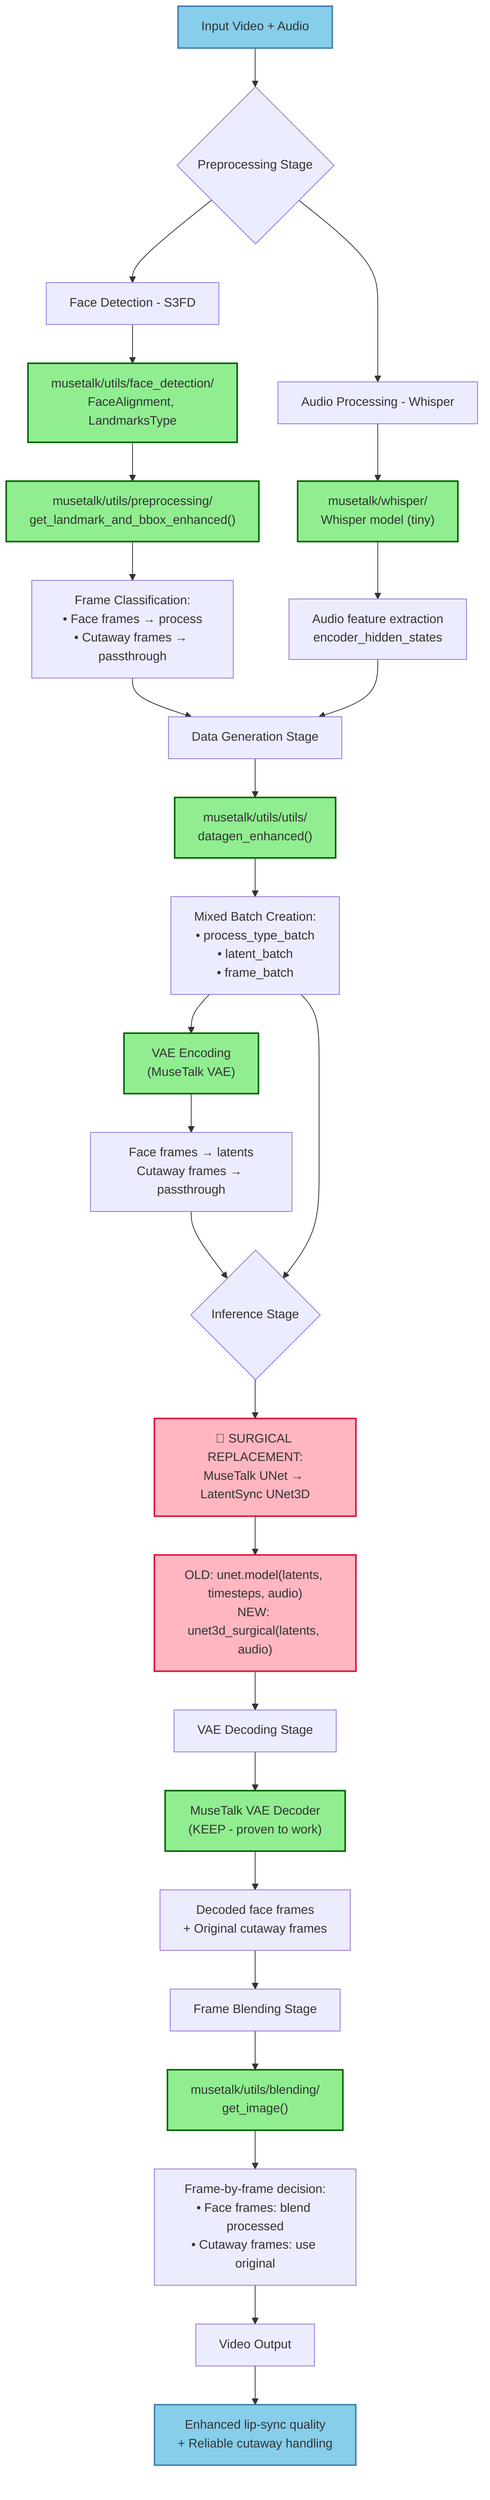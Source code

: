graph TD
    %% INPUT STAGE
    A[Input Video + Audio] --> B{Preprocessing Stage}
    
    %% PREPROCESSING - MUSETALK (KEEP ALL)
    B --> C[Face Detection - S3FD]
    B --> D[Audio Processing - Whisper]
    
    %% Face Detection Flow
    C --> C1["musetalk/utils/face_detection/<br/>FaceAlignment, LandmarksType"]
    C1 --> C2["musetalk/utils/preprocessing/<br/>get_landmark_and_bbox_enhanced()"]
    C2 --> C3["Frame Classification:<br/>• Face frames → process<br/>• Cutaway frames → passthrough"]
    
    %% Audio Processing Flow  
    D --> D1["musetalk/whisper/<br/>Whisper model (tiny)"]
    D1 --> D2["Audio feature extraction<br/>encoder_hidden_states"]
    
    %% DATA PREPARATION - MUSETALK (KEEP ALL)
    C3 --> E[Data Generation Stage]
    D2 --> E
    E --> E1["musetalk/utils/utils/<br/>datagen_enhanced()"]
    E1 --> E2["Mixed Batch Creation:<br/>• process_type_batch<br/>• latent_batch<br/>• frame_batch"]
    
    %% VAE ENCODING - MUSETALK (KEEP)
    E2 --> F["VAE Encoding<br/>(MuseTalk VAE)"]
    F --> F1["Face frames → latents<br/>Cutaway frames → passthrough"]
    
    %% INFERENCE STAGE - SURGICAL REPLACEMENT
    F1 --> G{Inference Stage}
    E2 --> G
    
    %% The surgical point
    G --> G1["🔄 SURGICAL REPLACEMENT:<br/>MuseTalk UNet → LatentSync UNet3D"]
    G1 --> G2["OLD: unet.model(latents, timesteps, audio)<br/>NEW: unet3d_surgical(latents, audio)"]
    
    %% Post-inference processing
    G2 --> H[VAE Decoding Stage]
    H --> H1["MuseTalk VAE Decoder<br/>(KEEP - proven to work)"]
    H1 --> H2["Decoded face frames<br/>+ Original cutaway frames"]
    
    %% OUTPUT STAGE - MUSETALK (KEEP ALL)
    H2 --> I[Frame Blending Stage]
    I --> I1["musetalk/utils/blending/<br/>get_image()"]
    I1 --> I2["Frame-by-frame decision:<br/>• Face frames: blend processed<br/>• Cutaway frames: use original"]
    
    I2 --> J[Video Output]
    J --> J1["Enhanced lip-sync quality<br/>+ Reliable cutaway handling"]
    
    %% DEPENDENCY ANNOTATIONS
    classDef musetalkKeep fill:#90EE90,stroke:#006400,stroke-width:2px
    classDef surgical fill:#FFB6C1,stroke:#DC143C,stroke-width:2px
    classDef eliminated fill:#FFCCCB,stroke:#8B0000,stroke-width:2px
    classDef core fill:#87CEEB,stroke:#4682B4,stroke-width:2px
    
    class C1,C2,D1,E1,F,H1,I1 musetalkKeep
    class G1,G2 surgical
    class A,J1 core